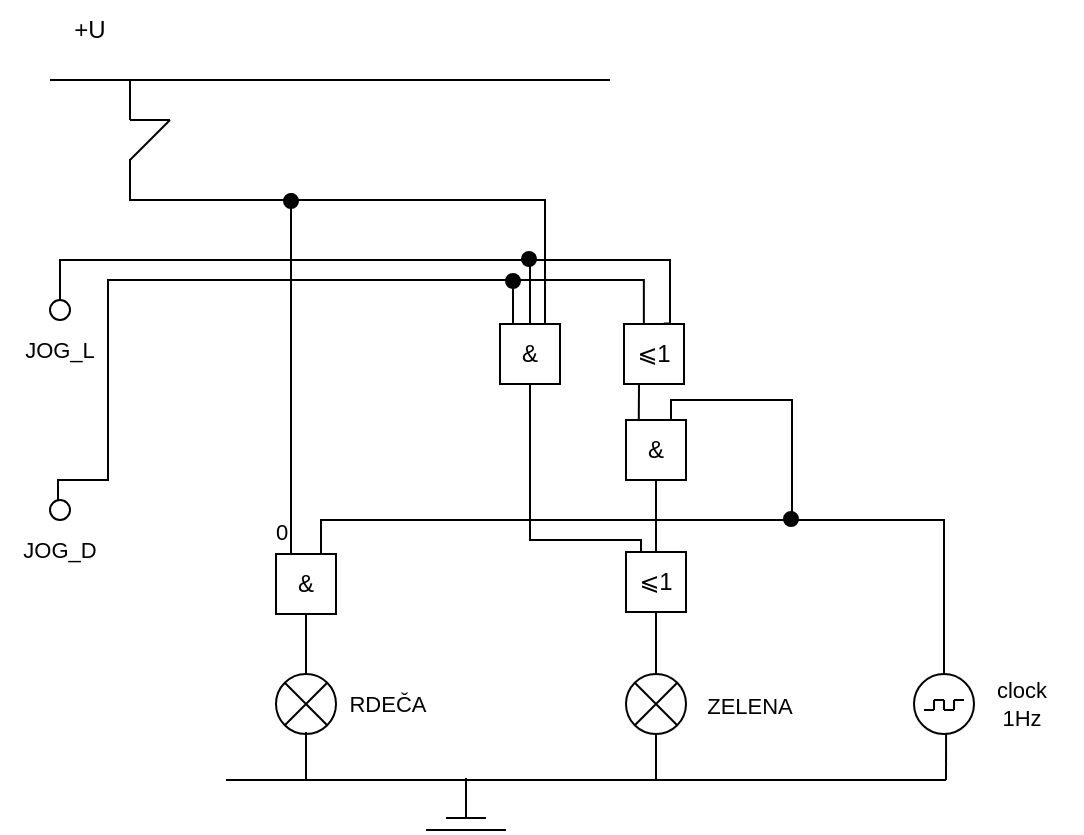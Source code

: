 <mxfile version="24.9.0" pages="3">
  <diagram id="AM9lH2a5jzfDnKfI3pg5" name="Page-3">
    <mxGraphModel dx="528" dy="294" grid="1" gridSize="10" guides="1" tooltips="1" connect="1" arrows="1" fold="1" page="1" pageScale="1" pageWidth="827" pageHeight="1169" math="0" shadow="0">
      <root>
        <mxCell id="0" />
        <mxCell id="1" parent="0" />
        <mxCell id="fuDZo03GKlNmwaECediN-8" value="" style="endArrow=none;html=1;rounded=0;" parent="1" edge="1">
          <mxGeometry width="50" height="50" relative="1" as="geometry">
            <mxPoint x="40" y="200" as="sourcePoint" />
            <mxPoint x="320" y="200" as="targetPoint" />
          </mxGeometry>
        </mxCell>
        <mxCell id="fuDZo03GKlNmwaECediN-68" value="" style="group" parent="1" vertex="1" connectable="0">
          <mxGeometry x="80" y="240" width="20" height="60" as="geometry" />
        </mxCell>
        <mxCell id="fuDZo03GKlNmwaECediN-69" value="" style="endArrow=none;html=1;rounded=0;" parent="fuDZo03GKlNmwaECediN-68" edge="1">
          <mxGeometry width="50" height="50" relative="1" as="geometry">
            <mxPoint y="-20" as="sourcePoint" />
            <mxPoint y="-40" as="targetPoint" />
          </mxGeometry>
        </mxCell>
        <mxCell id="fuDZo03GKlNmwaECediN-70" value="" style="endArrow=none;html=1;rounded=0;" parent="fuDZo03GKlNmwaECediN-68" edge="1">
          <mxGeometry width="50" height="50" relative="1" as="geometry">
            <mxPoint as="sourcePoint" />
            <mxPoint x="20" y="-20" as="targetPoint" />
          </mxGeometry>
        </mxCell>
        <mxCell id="fuDZo03GKlNmwaECediN-71" value="" style="endArrow=none;html=1;rounded=0;" parent="fuDZo03GKlNmwaECediN-68" edge="1">
          <mxGeometry width="50" height="50" relative="1" as="geometry">
            <mxPoint y="-20" as="sourcePoint" />
            <mxPoint x="20" y="-20" as="targetPoint" />
          </mxGeometry>
        </mxCell>
        <mxCell id="fuDZo03GKlNmwaECediN-189" value="" style="endArrow=none;html=1;rounded=0;" parent="1" edge="1">
          <mxGeometry width="50" height="50" relative="1" as="geometry">
            <mxPoint x="238" y="569" as="sourcePoint" />
            <mxPoint x="258" y="569" as="targetPoint" />
          </mxGeometry>
        </mxCell>
        <mxCell id="fuDZo03GKlNmwaECediN-190" value="" style="endArrow=none;html=1;rounded=0;" parent="1" edge="1">
          <mxGeometry width="50" height="50" relative="1" as="geometry">
            <mxPoint x="228" y="575" as="sourcePoint" />
            <mxPoint x="268" y="575" as="targetPoint" />
          </mxGeometry>
        </mxCell>
        <mxCell id="fuDZo03GKlNmwaECediN-191" value="+U" style="text;strokeColor=none;align=center;fillColor=none;html=1;verticalAlign=middle;whiteSpace=wrap;rounded=0;" parent="1" vertex="1">
          <mxGeometry x="30" y="160" width="60" height="30" as="geometry" />
        </mxCell>
        <mxCell id="Z6KQpDyjI9Lm1c1H0GWA-6" value="" style="endArrow=none;html=1;rounded=0;" parent="1" edge="1">
          <mxGeometry width="50" height="50" relative="1" as="geometry">
            <mxPoint x="248" y="569" as="sourcePoint" />
            <mxPoint x="248" y="549" as="targetPoint" />
          </mxGeometry>
        </mxCell>
        <mxCell id="Z6KQpDyjI9Lm1c1H0GWA-7" value="" style="endArrow=none;html=1;rounded=0;" parent="1" edge="1">
          <mxGeometry width="50" height="50" relative="1" as="geometry">
            <mxPoint x="128" y="550" as="sourcePoint" />
            <mxPoint x="488" y="550" as="targetPoint" />
          </mxGeometry>
        </mxCell>
        <mxCell id="AhznkiFDTrJ4Sz60Ohel-5" value="" style="group" vertex="1" connectable="0" parent="1">
          <mxGeometry x="153" y="497" width="30" height="30" as="geometry" />
        </mxCell>
        <mxCell id="AhznkiFDTrJ4Sz60Ohel-2" value="" style="ellipse;whiteSpace=wrap;html=1;aspect=fixed;" vertex="1" parent="AhznkiFDTrJ4Sz60Ohel-5">
          <mxGeometry width="30" height="30" as="geometry" />
        </mxCell>
        <mxCell id="AhznkiFDTrJ4Sz60Ohel-3" value="" style="endArrow=none;html=1;rounded=0;exitX=0;exitY=1;exitDx=0;exitDy=0;entryX=1;entryY=0;entryDx=0;entryDy=0;" edge="1" parent="AhznkiFDTrJ4Sz60Ohel-5" source="AhznkiFDTrJ4Sz60Ohel-2" target="AhznkiFDTrJ4Sz60Ohel-2">
          <mxGeometry width="50" height="50" relative="1" as="geometry">
            <mxPoint x="-10" y="40" as="sourcePoint" />
            <mxPoint x="40" y="-10" as="targetPoint" />
          </mxGeometry>
        </mxCell>
        <mxCell id="AhznkiFDTrJ4Sz60Ohel-4" value="" style="endArrow=none;html=1;rounded=0;exitX=1;exitY=1;exitDx=0;exitDy=0;entryX=0;entryY=0;entryDx=0;entryDy=0;" edge="1" parent="AhznkiFDTrJ4Sz60Ohel-5" source="AhznkiFDTrJ4Sz60Ohel-2" target="AhznkiFDTrJ4Sz60Ohel-2">
          <mxGeometry width="50" height="50" relative="1" as="geometry">
            <mxPoint x="14" y="36" as="sourcePoint" />
            <mxPoint x="36" y="14" as="targetPoint" />
          </mxGeometry>
        </mxCell>
        <mxCell id="AhznkiFDTrJ4Sz60Ohel-6" value="" style="group" vertex="1" connectable="0" parent="1">
          <mxGeometry x="328" y="497" width="30" height="30" as="geometry" />
        </mxCell>
        <mxCell id="AhznkiFDTrJ4Sz60Ohel-89" style="edgeStyle=none;shape=connector;rounded=0;orthogonalLoop=1;jettySize=auto;html=1;exitX=0.5;exitY=1;exitDx=0;exitDy=0;strokeColor=default;align=center;verticalAlign=middle;fontFamily=Helvetica;fontSize=11;fontColor=default;labelBackgroundColor=default;endArrow=none;flowAnimation=0;" edge="1" parent="AhznkiFDTrJ4Sz60Ohel-6" source="AhznkiFDTrJ4Sz60Ohel-7">
          <mxGeometry relative="1" as="geometry">
            <mxPoint x="15" y="53" as="targetPoint" />
          </mxGeometry>
        </mxCell>
        <mxCell id="AhznkiFDTrJ4Sz60Ohel-7" value="" style="ellipse;whiteSpace=wrap;html=1;aspect=fixed;" vertex="1" parent="AhznkiFDTrJ4Sz60Ohel-6">
          <mxGeometry width="30" height="30" as="geometry" />
        </mxCell>
        <mxCell id="AhznkiFDTrJ4Sz60Ohel-8" value="" style="endArrow=none;html=1;rounded=0;exitX=0;exitY=1;exitDx=0;exitDy=0;entryX=1;entryY=0;entryDx=0;entryDy=0;" edge="1" parent="AhznkiFDTrJ4Sz60Ohel-6" source="AhznkiFDTrJ4Sz60Ohel-7" target="AhznkiFDTrJ4Sz60Ohel-7">
          <mxGeometry width="50" height="50" relative="1" as="geometry">
            <mxPoint x="-10" y="40" as="sourcePoint" />
            <mxPoint x="40" y="-10" as="targetPoint" />
          </mxGeometry>
        </mxCell>
        <mxCell id="AhznkiFDTrJ4Sz60Ohel-9" value="" style="endArrow=none;html=1;rounded=0;exitX=1;exitY=1;exitDx=0;exitDy=0;entryX=0;entryY=0;entryDx=0;entryDy=0;" edge="1" parent="AhznkiFDTrJ4Sz60Ohel-6" source="AhznkiFDTrJ4Sz60Ohel-7" target="AhznkiFDTrJ4Sz60Ohel-7">
          <mxGeometry width="50" height="50" relative="1" as="geometry">
            <mxPoint x="14" y="36" as="sourcePoint" />
            <mxPoint x="36" y="14" as="targetPoint" />
          </mxGeometry>
        </mxCell>
        <mxCell id="AhznkiFDTrJ4Sz60Ohel-11" value="" style="ellipse;whiteSpace=wrap;html=1;aspect=fixed;" vertex="1" parent="1">
          <mxGeometry x="472" y="497" width="30" height="30" as="geometry" />
        </mxCell>
        <mxCell id="AhznkiFDTrJ4Sz60Ohel-23" value="" style="group" vertex="1" connectable="0" parent="1">
          <mxGeometry x="477" y="510" width="20" height="5" as="geometry" />
        </mxCell>
        <mxCell id="AhznkiFDTrJ4Sz60Ohel-15" value="" style="endArrow=none;html=1;rounded=0;" edge="1" parent="AhznkiFDTrJ4Sz60Ohel-23">
          <mxGeometry width="50" height="50" relative="1" as="geometry">
            <mxPoint y="5" as="sourcePoint" />
            <mxPoint x="5" y="5" as="targetPoint" />
          </mxGeometry>
        </mxCell>
        <mxCell id="AhznkiFDTrJ4Sz60Ohel-17" value="" style="endArrow=none;html=1;rounded=0;" edge="1" parent="AhznkiFDTrJ4Sz60Ohel-23">
          <mxGeometry width="50" height="50" relative="1" as="geometry">
            <mxPoint x="5" y="5" as="sourcePoint" />
            <mxPoint x="5" as="targetPoint" />
          </mxGeometry>
        </mxCell>
        <mxCell id="AhznkiFDTrJ4Sz60Ohel-18" value="" style="endArrow=none;html=1;rounded=0;" edge="1" parent="AhznkiFDTrJ4Sz60Ohel-23">
          <mxGeometry width="50" height="50" relative="1" as="geometry">
            <mxPoint x="5" as="sourcePoint" />
            <mxPoint x="10" as="targetPoint" />
          </mxGeometry>
        </mxCell>
        <mxCell id="AhznkiFDTrJ4Sz60Ohel-19" value="" style="endArrow=none;html=1;rounded=0;" edge="1" parent="AhznkiFDTrJ4Sz60Ohel-23">
          <mxGeometry width="50" height="50" relative="1" as="geometry">
            <mxPoint x="10" as="sourcePoint" />
            <mxPoint x="10" y="5" as="targetPoint" />
          </mxGeometry>
        </mxCell>
        <mxCell id="AhznkiFDTrJ4Sz60Ohel-20" value="" style="endArrow=none;html=1;rounded=0;" edge="1" parent="AhznkiFDTrJ4Sz60Ohel-23">
          <mxGeometry width="50" height="50" relative="1" as="geometry">
            <mxPoint x="10" y="5" as="sourcePoint" />
            <mxPoint x="15" y="5" as="targetPoint" />
          </mxGeometry>
        </mxCell>
        <mxCell id="AhznkiFDTrJ4Sz60Ohel-21" value="" style="endArrow=none;html=1;rounded=0;" edge="1" parent="AhznkiFDTrJ4Sz60Ohel-23">
          <mxGeometry width="50" height="50" relative="1" as="geometry">
            <mxPoint x="15" y="5" as="sourcePoint" />
            <mxPoint x="15" as="targetPoint" />
          </mxGeometry>
        </mxCell>
        <mxCell id="AhznkiFDTrJ4Sz60Ohel-22" value="" style="endArrow=none;html=1;rounded=0;" edge="1" parent="AhznkiFDTrJ4Sz60Ohel-23">
          <mxGeometry width="50" height="50" relative="1" as="geometry">
            <mxPoint x="15" as="sourcePoint" />
            <mxPoint x="20" as="targetPoint" />
          </mxGeometry>
        </mxCell>
        <mxCell id="AhznkiFDTrJ4Sz60Ohel-26" value="" style="endArrow=none;html=1;rounded=0;entryX=0.535;entryY=1.001;entryDx=0;entryDy=0;entryPerimeter=0;" edge="1" parent="1" target="AhznkiFDTrJ4Sz60Ohel-11">
          <mxGeometry width="50" height="50" relative="1" as="geometry">
            <mxPoint x="488" y="550" as="sourcePoint" />
            <mxPoint x="488" y="537" as="targetPoint" />
          </mxGeometry>
        </mxCell>
        <mxCell id="AhznkiFDTrJ4Sz60Ohel-41" style="edgeStyle=orthogonalEdgeStyle;shape=connector;curved=0;rounded=0;orthogonalLoop=1;jettySize=auto;html=1;exitX=0.75;exitY=0;exitDx=0;exitDy=0;entryX=0.5;entryY=0;entryDx=0;entryDy=0;strokeColor=default;align=center;verticalAlign=middle;fontFamily=Helvetica;fontSize=11;fontColor=default;labelBackgroundColor=default;startArrow=none;startFill=0;endArrow=none;endFill=0;flowAnimation=0;" edge="1" parent="1" source="AhznkiFDTrJ4Sz60Ohel-68" target="AhznkiFDTrJ4Sz60Ohel-11">
          <mxGeometry relative="1" as="geometry">
            <Array as="points">
              <mxPoint x="487" y="420" />
            </Array>
          </mxGeometry>
        </mxCell>
        <mxCell id="AhznkiFDTrJ4Sz60Ohel-27" value="&amp;amp;" style="whiteSpace=wrap;html=1;aspect=fixed;" vertex="1" parent="1">
          <mxGeometry x="153" y="437" width="30" height="30" as="geometry" />
        </mxCell>
        <mxCell id="AhznkiFDTrJ4Sz60Ohel-67" style="edgeStyle=orthogonalEdgeStyle;shape=connector;curved=0;rounded=0;orthogonalLoop=1;jettySize=auto;html=1;exitX=0.75;exitY=0;exitDx=0;exitDy=0;strokeColor=default;align=center;verticalAlign=middle;fontFamily=Helvetica;fontSize=11;fontColor=default;labelBackgroundColor=default;startArrow=none;startFill=0;endArrow=none;endFill=0;flowAnimation=0;" edge="1" parent="1" source="AhznkiFDTrJ4Sz60Ohel-28">
          <mxGeometry relative="1" as="geometry">
            <mxPoint x="410" y="420" as="targetPoint" />
            <Array as="points">
              <mxPoint x="351" y="360" />
              <mxPoint x="411" y="360" />
              <mxPoint x="411" y="420" />
            </Array>
          </mxGeometry>
        </mxCell>
        <mxCell id="AhznkiFDTrJ4Sz60Ohel-28" value="&amp;amp;" style="whiteSpace=wrap;html=1;aspect=fixed;" vertex="1" parent="1">
          <mxGeometry x="328" y="370" width="30" height="30" as="geometry" />
        </mxCell>
        <mxCell id="AhznkiFDTrJ4Sz60Ohel-57" style="edgeStyle=orthogonalEdgeStyle;shape=connector;curved=0;rounded=0;orthogonalLoop=1;jettySize=auto;html=1;exitX=0.75;exitY=0;exitDx=0;exitDy=0;strokeColor=default;align=center;verticalAlign=middle;fontFamily=Helvetica;fontSize=11;fontColor=default;labelBackgroundColor=default;startArrow=none;startFill=0;endArrow=none;endFill=0;flowAnimation=0;" edge="1" parent="1" source="AhznkiFDTrJ4Sz60Ohel-61">
          <mxGeometry relative="1" as="geometry">
            <mxPoint x="160" y="260" as="targetPoint" />
            <Array as="points" />
          </mxGeometry>
        </mxCell>
        <mxCell id="AhznkiFDTrJ4Sz60Ohel-59" style="edgeStyle=orthogonalEdgeStyle;shape=connector;curved=0;rounded=0;orthogonalLoop=1;jettySize=auto;html=1;exitX=0.25;exitY=0;exitDx=0;exitDy=0;strokeColor=default;align=center;verticalAlign=middle;fontFamily=Helvetica;fontSize=11;fontColor=default;labelBackgroundColor=default;startArrow=none;startFill=0;endArrow=none;endFill=0;flowAnimation=0;" edge="1" parent="1">
          <mxGeometry relative="1" as="geometry">
            <mxPoint x="271.5" y="322" as="sourcePoint" />
            <mxPoint x="44" y="410.0" as="targetPoint" />
            <Array as="points">
              <mxPoint x="272" y="300" />
              <mxPoint x="69" y="300" />
              <mxPoint x="69" y="400" />
              <mxPoint x="44" y="400" />
            </Array>
          </mxGeometry>
        </mxCell>
        <mxCell id="AhznkiFDTrJ4Sz60Ohel-60" style="edgeStyle=orthogonalEdgeStyle;shape=connector;curved=0;rounded=0;orthogonalLoop=1;jettySize=auto;html=1;exitX=0.5;exitY=0;exitDx=0;exitDy=0;entryX=0.5;entryY=0;entryDx=0;entryDy=0;strokeColor=default;align=center;verticalAlign=middle;fontFamily=Helvetica;fontSize=11;fontColor=default;labelBackgroundColor=default;startArrow=none;startFill=0;endArrow=none;endFill=0;flowAnimation=0;" edge="1" parent="1" source="AhznkiFDTrJ4Sz60Ohel-30" target="AhznkiFDTrJ4Sz60Ohel-48">
          <mxGeometry relative="1" as="geometry" />
        </mxCell>
        <mxCell id="AhznkiFDTrJ4Sz60Ohel-30" value="&amp;amp;" style="whiteSpace=wrap;html=1;aspect=fixed;" vertex="1" parent="1">
          <mxGeometry x="265" y="322" width="30" height="30" as="geometry" />
        </mxCell>
        <mxCell id="AhznkiFDTrJ4Sz60Ohel-64" style="edgeStyle=orthogonalEdgeStyle;shape=connector;curved=0;rounded=0;orthogonalLoop=1;jettySize=auto;html=1;exitX=0.5;exitY=0;exitDx=0;exitDy=0;entryX=0.5;entryY=1;entryDx=0;entryDy=0;strokeColor=default;align=center;verticalAlign=middle;fontFamily=Helvetica;fontSize=11;fontColor=default;labelBackgroundColor=default;startArrow=none;startFill=0;endArrow=none;endFill=0;flowAnimation=0;" edge="1" parent="1" source="AhznkiFDTrJ4Sz60Ohel-31" target="AhznkiFDTrJ4Sz60Ohel-28">
          <mxGeometry relative="1" as="geometry" />
        </mxCell>
        <mxCell id="AhznkiFDTrJ4Sz60Ohel-31" value="⩽1" style="whiteSpace=wrap;html=1;aspect=fixed;" vertex="1" parent="1">
          <mxGeometry x="328" y="436" width="30" height="30" as="geometry" />
        </mxCell>
        <mxCell id="AhznkiFDTrJ4Sz60Ohel-35" value="⩽1" style="whiteSpace=wrap;html=1;aspect=fixed;" vertex="1" parent="1">
          <mxGeometry x="327" y="322" width="30" height="30" as="geometry" />
        </mxCell>
        <mxCell id="AhznkiFDTrJ4Sz60Ohel-36" style="rounded=0;orthogonalLoop=1;jettySize=auto;html=1;entryX=0.5;entryY=1;entryDx=0;entryDy=0;strokeColor=default;startArrow=none;startFill=0;edgeStyle=orthogonalEdgeStyle;flowAnimation=0;curved=1;endArrow=none;endFill=0;" edge="1" parent="1" source="AhznkiFDTrJ4Sz60Ohel-7" target="AhznkiFDTrJ4Sz60Ohel-31">
          <mxGeometry relative="1" as="geometry">
            <Array as="points">
              <mxPoint x="343" y="477" />
              <mxPoint x="343" y="477" />
            </Array>
          </mxGeometry>
        </mxCell>
        <mxCell id="AhznkiFDTrJ4Sz60Ohel-38" style="edgeStyle=orthogonalEdgeStyle;shape=connector;curved=1;rounded=0;orthogonalLoop=1;jettySize=auto;html=1;entryX=0.5;entryY=1;entryDx=0;entryDy=0;strokeColor=default;align=center;verticalAlign=middle;fontFamily=Helvetica;fontSize=11;fontColor=default;labelBackgroundColor=default;startArrow=none;startFill=0;endArrow=none;endFill=0;flowAnimation=0;" edge="1" parent="1" source="AhznkiFDTrJ4Sz60Ohel-2" target="AhznkiFDTrJ4Sz60Ohel-27">
          <mxGeometry relative="1" as="geometry" />
        </mxCell>
        <mxCell id="AhznkiFDTrJ4Sz60Ohel-48" value="" style="ellipse;whiteSpace=wrap;html=1;fontFamily=Helvetica;fontSize=11;fontColor=default;labelBackgroundColor=default;" vertex="1" parent="1">
          <mxGeometry x="40" y="310" width="10" height="10" as="geometry" />
        </mxCell>
        <mxCell id="AhznkiFDTrJ4Sz60Ohel-49" value="JOG_L" style="text;strokeColor=none;align=center;fillColor=none;html=1;verticalAlign=middle;whiteSpace=wrap;rounded=0;fontFamily=Helvetica;fontSize=11;fontColor=default;labelBackgroundColor=default;" vertex="1" parent="1">
          <mxGeometry x="15" y="320" width="60" height="30" as="geometry" />
        </mxCell>
        <mxCell id="AhznkiFDTrJ4Sz60Ohel-50" value="" style="ellipse;whiteSpace=wrap;html=1;fontFamily=Helvetica;fontSize=11;fontColor=default;labelBackgroundColor=default;" vertex="1" parent="1">
          <mxGeometry x="40" y="410" width="10" height="10" as="geometry" />
        </mxCell>
        <mxCell id="AhznkiFDTrJ4Sz60Ohel-51" value="JOG_D" style="text;strokeColor=none;align=center;fillColor=none;html=1;verticalAlign=middle;whiteSpace=wrap;rounded=0;fontFamily=Helvetica;fontSize=11;fontColor=default;labelBackgroundColor=default;" vertex="1" parent="1">
          <mxGeometry x="15" y="420" width="60" height="30" as="geometry" />
        </mxCell>
        <mxCell id="AhznkiFDTrJ4Sz60Ohel-53" value="" style="endArrow=none;html=1;rounded=0;strokeColor=default;align=center;verticalAlign=middle;fontFamily=Helvetica;fontSize=11;fontColor=default;labelBackgroundColor=default;edgeStyle=orthogonalEdgeStyle;flowAnimation=0;curved=0;exitX=0.25;exitY=0;exitDx=0;exitDy=0;" edge="1" parent="1" source="AhznkiFDTrJ4Sz60Ohel-27">
          <mxGeometry width="50" height="50" relative="1" as="geometry">
            <mxPoint x="30" y="289.5" as="sourcePoint" />
            <mxPoint x="80" y="239.5" as="targetPoint" />
            <Array as="points">
              <mxPoint x="163" y="260" />
              <mxPoint x="81" y="260" />
            </Array>
          </mxGeometry>
        </mxCell>
        <mxCell id="AhznkiFDTrJ4Sz60Ohel-56" value="0" style="text;strokeColor=none;align=center;fillColor=none;html=1;verticalAlign=middle;whiteSpace=wrap;rounded=0;fontFamily=Helvetica;fontSize=11;fontColor=default;labelBackgroundColor=default;" vertex="1" parent="1">
          <mxGeometry x="126" y="411" width="60" height="30" as="geometry" />
        </mxCell>
        <mxCell id="AhznkiFDTrJ4Sz60Ohel-62" value="" style="edgeStyle=orthogonalEdgeStyle;shape=connector;curved=0;rounded=0;orthogonalLoop=1;jettySize=auto;html=1;exitX=0.75;exitY=0;exitDx=0;exitDy=0;strokeColor=default;align=center;verticalAlign=middle;fontFamily=Helvetica;fontSize=11;fontColor=default;labelBackgroundColor=default;startArrow=none;startFill=0;endArrow=none;endFill=0;flowAnimation=0;" edge="1" parent="1" source="AhznkiFDTrJ4Sz60Ohel-30" target="AhznkiFDTrJ4Sz60Ohel-61">
          <mxGeometry relative="1" as="geometry">
            <mxPoint x="160" y="260" as="targetPoint" />
            <mxPoint x="288" y="322" as="sourcePoint" />
            <Array as="points">
              <mxPoint x="288" y="260" />
            </Array>
          </mxGeometry>
        </mxCell>
        <mxCell id="AhznkiFDTrJ4Sz60Ohel-61" value="" style="ellipse;whiteSpace=wrap;html=1;aspect=fixed;fontFamily=Helvetica;fontSize=11;fontColor=default;labelBackgroundColor=default;fillColor=#050505;" vertex="1" parent="1">
          <mxGeometry x="157" y="257" width="7" height="7" as="geometry" />
        </mxCell>
        <mxCell id="AhznkiFDTrJ4Sz60Ohel-63" style="edgeStyle=orthogonalEdgeStyle;shape=connector;curved=0;rounded=0;orthogonalLoop=1;jettySize=auto;html=1;exitX=0.25;exitY=1;exitDx=0;exitDy=0;strokeColor=default;align=center;verticalAlign=middle;fontFamily=Helvetica;fontSize=11;fontColor=default;labelBackgroundColor=default;startArrow=none;startFill=0;endArrow=none;endFill=0;flowAnimation=0;entryX=0.25;entryY=0;entryDx=0;entryDy=0;" edge="1" parent="1" source="AhznkiFDTrJ4Sz60Ohel-30" target="AhznkiFDTrJ4Sz60Ohel-31">
          <mxGeometry relative="1" as="geometry">
            <mxPoint x="336" y="406" as="targetPoint" />
            <Array as="points">
              <mxPoint x="280" y="352" />
              <mxPoint x="280" y="430" />
              <mxPoint x="336" y="430" />
            </Array>
          </mxGeometry>
        </mxCell>
        <mxCell id="AhznkiFDTrJ4Sz60Ohel-69" value="" style="edgeStyle=orthogonalEdgeStyle;shape=connector;curved=0;rounded=0;orthogonalLoop=1;jettySize=auto;html=1;exitX=0.75;exitY=0;exitDx=0;exitDy=0;entryX=0.5;entryY=0;entryDx=0;entryDy=0;strokeColor=default;align=center;verticalAlign=middle;fontFamily=Helvetica;fontSize=11;fontColor=default;labelBackgroundColor=default;startArrow=none;startFill=0;endArrow=none;endFill=0;flowAnimation=0;" edge="1" parent="1" source="AhznkiFDTrJ4Sz60Ohel-27" target="AhznkiFDTrJ4Sz60Ohel-68">
          <mxGeometry relative="1" as="geometry">
            <mxPoint x="176" y="437" as="sourcePoint" />
            <mxPoint x="487" y="497" as="targetPoint" />
            <Array as="points">
              <mxPoint x="176" y="420" />
            </Array>
          </mxGeometry>
        </mxCell>
        <mxCell id="AhznkiFDTrJ4Sz60Ohel-68" value="" style="ellipse;whiteSpace=wrap;html=1;aspect=fixed;fontFamily=Helvetica;fontSize=11;fontColor=default;labelBackgroundColor=default;fillColor=#050505;" vertex="1" parent="1">
          <mxGeometry x="407" y="416" width="7" height="7" as="geometry" />
        </mxCell>
        <mxCell id="AhznkiFDTrJ4Sz60Ohel-71" value="RDEČA" style="text;strokeColor=none;align=center;fillColor=none;html=1;verticalAlign=middle;whiteSpace=wrap;rounded=0;fontFamily=Helvetica;fontSize=11;fontColor=default;labelBackgroundColor=default;" vertex="1" parent="1">
          <mxGeometry x="179" y="497" width="60" height="30" as="geometry" />
        </mxCell>
        <mxCell id="AhznkiFDTrJ4Sz60Ohel-72" value="ZELENA" style="text;strokeColor=none;align=center;fillColor=none;html=1;verticalAlign=middle;whiteSpace=wrap;rounded=0;fontFamily=Helvetica;fontSize=11;fontColor=default;labelBackgroundColor=default;" vertex="1" parent="1">
          <mxGeometry x="360" y="497.5" width="60" height="30" as="geometry" />
        </mxCell>
        <mxCell id="AhznkiFDTrJ4Sz60Ohel-73" value="&lt;div&gt;clock&lt;/div&gt;&lt;div&gt;1Hz&lt;br&gt;&lt;/div&gt;" style="text;strokeColor=none;align=center;fillColor=none;html=1;verticalAlign=middle;whiteSpace=wrap;rounded=0;fontFamily=Helvetica;fontSize=11;fontColor=default;labelBackgroundColor=default;" vertex="1" parent="1">
          <mxGeometry x="496" y="497" width="60" height="30" as="geometry" />
        </mxCell>
        <mxCell id="AhznkiFDTrJ4Sz60Ohel-80" value="" style="endArrow=none;html=1;rounded=0;strokeColor=default;align=center;verticalAlign=middle;fontFamily=Helvetica;fontSize=11;fontColor=default;labelBackgroundColor=default;flowAnimation=0;edgeStyle=elbowEdgeStyle;elbow=vertical;exitX=0.331;exitY=-0.009;exitDx=0;exitDy=0;exitPerimeter=0;" edge="1" parent="1" source="AhznkiFDTrJ4Sz60Ohel-82">
          <mxGeometry width="50" height="50" relative="1" as="geometry">
            <mxPoint x="340" y="320" as="sourcePoint" />
            <mxPoint x="270" y="300" as="targetPoint" />
            <Array as="points" />
          </mxGeometry>
        </mxCell>
        <mxCell id="AhznkiFDTrJ4Sz60Ohel-81" value="" style="endArrow=none;html=1;rounded=0;strokeColor=default;align=center;verticalAlign=middle;fontFamily=Helvetica;fontSize=11;fontColor=default;labelBackgroundColor=default;flowAnimation=0;edgeStyle=elbowEdgeStyle;exitX=0.664;exitY=-0.009;exitDx=0;exitDy=0;exitPerimeter=0;" edge="1" parent="1" source="AhznkiFDTrJ4Sz60Ohel-35">
          <mxGeometry width="50" height="50" relative="1" as="geometry">
            <mxPoint x="350" y="320" as="sourcePoint" />
            <mxPoint x="280" y="290" as="targetPoint" />
            <Array as="points">
              <mxPoint x="350" y="310" />
            </Array>
          </mxGeometry>
        </mxCell>
        <mxCell id="AhznkiFDTrJ4Sz60Ohel-83" value="" style="endArrow=none;html=1;rounded=0;strokeColor=default;align=center;verticalAlign=middle;fontFamily=Helvetica;fontSize=11;fontColor=default;labelBackgroundColor=default;flowAnimation=0;edgeStyle=elbowEdgeStyle;elbow=vertical;exitX=0.331;exitY=-0.009;exitDx=0;exitDy=0;exitPerimeter=0;" edge="1" parent="1" source="AhznkiFDTrJ4Sz60Ohel-35" target="AhznkiFDTrJ4Sz60Ohel-82">
          <mxGeometry width="50" height="50" relative="1" as="geometry">
            <mxPoint x="340" y="322" as="sourcePoint" />
            <mxPoint x="270" y="300" as="targetPoint" />
            <Array as="points">
              <mxPoint x="310" y="300" />
            </Array>
          </mxGeometry>
        </mxCell>
        <mxCell id="AhznkiFDTrJ4Sz60Ohel-82" value="" style="ellipse;whiteSpace=wrap;html=1;aspect=fixed;fontFamily=Helvetica;fontSize=11;fontColor=default;labelBackgroundColor=default;fillColor=#050505;" vertex="1" parent="1">
          <mxGeometry x="268" y="297" width="7" height="7" as="geometry" />
        </mxCell>
        <mxCell id="AhznkiFDTrJ4Sz60Ohel-84" value="" style="ellipse;whiteSpace=wrap;html=1;aspect=fixed;fontFamily=Helvetica;fontSize=11;fontColor=default;labelBackgroundColor=default;fillColor=#050505;" vertex="1" parent="1">
          <mxGeometry x="276" y="286" width="7" height="7" as="geometry" />
        </mxCell>
        <mxCell id="AhznkiFDTrJ4Sz60Ohel-87" style="edgeStyle=none;shape=connector;rounded=0;orthogonalLoop=1;jettySize=auto;html=1;exitX=0.25;exitY=1;exitDx=0;exitDy=0;entryX=0.213;entryY=0.013;entryDx=0;entryDy=0;entryPerimeter=0;strokeColor=default;align=center;verticalAlign=middle;fontFamily=Helvetica;fontSize=11;fontColor=default;labelBackgroundColor=default;endArrow=none;flowAnimation=0;" edge="1" parent="1" source="AhznkiFDTrJ4Sz60Ohel-35" target="AhznkiFDTrJ4Sz60Ohel-28">
          <mxGeometry relative="1" as="geometry" />
        </mxCell>
        <mxCell id="AhznkiFDTrJ4Sz60Ohel-92" value="" style="endArrow=none;html=1;rounded=0;strokeColor=default;align=center;verticalAlign=middle;fontFamily=Helvetica;fontSize=11;fontColor=default;labelBackgroundColor=default;flowAnimation=0;entryX=0.5;entryY=1;entryDx=0;entryDy=0;" edge="1" parent="1">
          <mxGeometry width="50" height="50" relative="1" as="geometry">
            <mxPoint x="168" y="550" as="sourcePoint" />
            <mxPoint x="168" y="526" as="targetPoint" />
          </mxGeometry>
        </mxCell>
      </root>
    </mxGraphModel>
  </diagram>
  <diagram name="PAGE2" id="m17QSuZfNovxnsSF852u">
    <mxGraphModel dx="1434" dy="764" grid="1" gridSize="10" guides="1" tooltips="1" connect="1" arrows="1" fold="1" page="1" pageScale="1" pageWidth="827" pageHeight="1169" math="0" shadow="0">
      <root>
        <mxCell id="zQdL1Z4vZY81CpmGs_AE-0" />
        <mxCell id="zQdL1Z4vZY81CpmGs_AE-1" parent="zQdL1Z4vZY81CpmGs_AE-0" />
        <mxCell id="zQdL1Z4vZY81CpmGs_AE-19" value="" style="verticalLabelPosition=bottom;verticalAlign=top;html=1;shape=mxgraph.basic.rect;fillColor2=none;strokeWidth=1;size=20;indent=5;fillColor=none;" vertex="1" parent="zQdL1Z4vZY81CpmGs_AE-1">
          <mxGeometry x="20" y="140" width="460" height="320" as="geometry" />
        </mxCell>
        <mxCell id="zQdL1Z4vZY81CpmGs_AE-2" value="" style="shape=table;startSize=0;container=1;collapsible=0;childLayout=tableLayout;fontSize=16;" vertex="1" parent="zQdL1Z4vZY81CpmGs_AE-1">
          <mxGeometry x="120" y="240" width="320" height="160" as="geometry" />
        </mxCell>
        <mxCell id="zQdL1Z4vZY81CpmGs_AE-3" value="" style="shape=tableRow;horizontal=0;startSize=0;swimlaneHead=0;swimlaneBody=0;strokeColor=inherit;top=0;left=0;bottom=0;right=0;collapsible=0;dropTarget=0;fillColor=none;points=[[0,0.5],[1,0.5]];portConstraint=eastwest;fontSize=16;" vertex="1" parent="zQdL1Z4vZY81CpmGs_AE-2">
          <mxGeometry width="320" height="80" as="geometry" />
        </mxCell>
        <mxCell id="zQdL1Z4vZY81CpmGs_AE-4" value="1" style="shape=partialRectangle;html=1;whiteSpace=wrap;connectable=0;strokeColor=inherit;overflow=hidden;fillColor=none;top=0;left=0;bottom=0;right=0;pointerEvents=1;fontSize=16;" vertex="1" parent="zQdL1Z4vZY81CpmGs_AE-3">
          <mxGeometry width="80" height="80" as="geometry">
            <mxRectangle width="80" height="80" as="alternateBounds" />
          </mxGeometry>
        </mxCell>
        <mxCell id="zQdL1Z4vZY81CpmGs_AE-5" value="1" style="shape=partialRectangle;html=1;whiteSpace=wrap;connectable=0;strokeColor=inherit;overflow=hidden;fillColor=none;top=0;left=0;bottom=0;right=0;pointerEvents=1;fontSize=16;" vertex="1" parent="zQdL1Z4vZY81CpmGs_AE-3">
          <mxGeometry x="80" width="81" height="80" as="geometry">
            <mxRectangle width="81" height="80" as="alternateBounds" />
          </mxGeometry>
        </mxCell>
        <mxCell id="zQdL1Z4vZY81CpmGs_AE-6" value="1" style="shape=partialRectangle;html=1;whiteSpace=wrap;connectable=0;strokeColor=inherit;overflow=hidden;fillColor=none;top=0;left=0;bottom=0;right=0;pointerEvents=1;fontSize=16;" vertex="1" parent="zQdL1Z4vZY81CpmGs_AE-3">
          <mxGeometry x="161" width="79" height="80" as="geometry">
            <mxRectangle width="79" height="80" as="alternateBounds" />
          </mxGeometry>
        </mxCell>
        <mxCell id="zQdL1Z4vZY81CpmGs_AE-7" value="" style="shape=partialRectangle;html=1;whiteSpace=wrap;connectable=0;strokeColor=inherit;overflow=hidden;fillColor=none;top=0;left=0;bottom=0;right=0;pointerEvents=1;fontSize=16;" vertex="1" parent="zQdL1Z4vZY81CpmGs_AE-3">
          <mxGeometry x="240" width="80" height="80" as="geometry">
            <mxRectangle width="80" height="80" as="alternateBounds" />
          </mxGeometry>
        </mxCell>
        <mxCell id="zQdL1Z4vZY81CpmGs_AE-8" value="" style="shape=tableRow;horizontal=0;startSize=0;swimlaneHead=0;swimlaneBody=0;strokeColor=inherit;top=0;left=0;bottom=0;right=0;collapsible=0;dropTarget=0;fillColor=none;points=[[0,0.5],[1,0.5]];portConstraint=eastwest;fontSize=16;" vertex="1" parent="zQdL1Z4vZY81CpmGs_AE-2">
          <mxGeometry y="80" width="320" height="80" as="geometry" />
        </mxCell>
        <mxCell id="zQdL1Z4vZY81CpmGs_AE-9" value="" style="shape=partialRectangle;html=1;whiteSpace=wrap;connectable=0;strokeColor=inherit;overflow=hidden;fillColor=none;top=0;left=0;bottom=0;right=0;pointerEvents=1;fontSize=16;" vertex="1" parent="zQdL1Z4vZY81CpmGs_AE-8">
          <mxGeometry width="80" height="80" as="geometry">
            <mxRectangle width="80" height="80" as="alternateBounds" />
          </mxGeometry>
        </mxCell>
        <mxCell id="zQdL1Z4vZY81CpmGs_AE-10" value="1" style="shape=partialRectangle;html=1;whiteSpace=wrap;connectable=0;strokeColor=inherit;overflow=hidden;fillColor=none;top=0;left=0;bottom=0;right=0;pointerEvents=1;fontSize=16;" vertex="1" parent="zQdL1Z4vZY81CpmGs_AE-8">
          <mxGeometry x="80" width="81" height="80" as="geometry">
            <mxRectangle width="81" height="80" as="alternateBounds" />
          </mxGeometry>
        </mxCell>
        <mxCell id="zQdL1Z4vZY81CpmGs_AE-11" value="" style="shape=partialRectangle;html=1;whiteSpace=wrap;connectable=0;strokeColor=inherit;overflow=hidden;fillColor=none;top=0;left=0;bottom=0;right=0;pointerEvents=1;fontSize=16;" vertex="1" parent="zQdL1Z4vZY81CpmGs_AE-8">
          <mxGeometry x="161" width="79" height="80" as="geometry">
            <mxRectangle width="79" height="80" as="alternateBounds" />
          </mxGeometry>
        </mxCell>
        <mxCell id="zQdL1Z4vZY81CpmGs_AE-12" style="shape=partialRectangle;html=1;whiteSpace=wrap;connectable=0;strokeColor=inherit;overflow=hidden;fillColor=none;top=0;left=0;bottom=0;right=0;pointerEvents=1;fontSize=16;" vertex="1" parent="zQdL1Z4vZY81CpmGs_AE-8">
          <mxGeometry x="240" width="80" height="80" as="geometry">
            <mxRectangle width="80" height="80" as="alternateBounds" />
          </mxGeometry>
        </mxCell>
        <mxCell id="zQdL1Z4vZY81CpmGs_AE-13" value="" style="endArrow=none;html=1;rounded=0;" edge="1" parent="zQdL1Z4vZY81CpmGs_AE-1">
          <mxGeometry width="50" height="50" relative="1" as="geometry">
            <mxPoint x="120" y="220" as="sourcePoint" />
            <mxPoint x="280" y="220" as="targetPoint" />
          </mxGeometry>
        </mxCell>
        <mxCell id="zQdL1Z4vZY81CpmGs_AE-14" value="" style="endArrow=none;html=1;rounded=0;exitX=1;exitY=1;exitDx=0;exitDy=0;" edge="1" parent="zQdL1Z4vZY81CpmGs_AE-1" source="zQdL1Z4vZY81CpmGs_AE-17">
          <mxGeometry width="50" height="50" relative="1" as="geometry">
            <mxPoint x="100" y="280" as="sourcePoint" />
            <mxPoint x="100" y="240" as="targetPoint" />
          </mxGeometry>
        </mxCell>
        <mxCell id="zQdL1Z4vZY81CpmGs_AE-15" value="" style="endArrow=none;html=1;rounded=0;" edge="1" parent="zQdL1Z4vZY81CpmGs_AE-1">
          <mxGeometry width="50" height="50" relative="1" as="geometry">
            <mxPoint x="200" y="420" as="sourcePoint" />
            <mxPoint x="360" y="420" as="targetPoint" />
          </mxGeometry>
        </mxCell>
        <mxCell id="zQdL1Z4vZY81CpmGs_AE-16" value="S1" style="text;strokeColor=none;align=center;fillColor=none;html=1;verticalAlign=middle;whiteSpace=wrap;rounded=0;" vertex="1" parent="zQdL1Z4vZY81CpmGs_AE-1">
          <mxGeometry x="170" y="180" width="60" height="30" as="geometry" />
        </mxCell>
        <mxCell id="zQdL1Z4vZY81CpmGs_AE-17" value="S2" style="text;strokeColor=none;align=center;fillColor=none;html=1;verticalAlign=middle;whiteSpace=wrap;rounded=0;" vertex="1" parent="zQdL1Z4vZY81CpmGs_AE-1">
          <mxGeometry x="40" y="250" width="60" height="70" as="geometry" />
        </mxCell>
        <mxCell id="zQdL1Z4vZY81CpmGs_AE-18" value="S3" style="text;strokeColor=none;align=center;fillColor=none;html=1;verticalAlign=middle;whiteSpace=wrap;rounded=0;" vertex="1" parent="zQdL1Z4vZY81CpmGs_AE-1">
          <mxGeometry x="250" y="430" width="60" height="30" as="geometry" />
        </mxCell>
        <mxCell id="zQdL1Z4vZY81CpmGs_AE-20" value="V2" style="text;strokeColor=#666666;align=center;fillColor=#f5f5f5;html=1;verticalAlign=middle;whiteSpace=wrap;rounded=0;fontStyle=1;fontSize=14;fontColor=#333333;" vertex="1" parent="zQdL1Z4vZY81CpmGs_AE-1">
          <mxGeometry x="30" y="160" width="60" height="30" as="geometry" />
        </mxCell>
        <mxCell id="4Tzdne8kh45QGjyC_gmj-0" value="" style="ellipse;whiteSpace=wrap;html=1;fillColor=none;dashed=1;dashPattern=8 8;strokeWidth=1;perimeterSpacing=0;opacity=60;rotation=90;" vertex="1" parent="zQdL1Z4vZY81CpmGs_AE-1">
          <mxGeometry x="170" y="280" width="150" height="80" as="geometry" />
        </mxCell>
        <mxCell id="4Tzdne8kh45QGjyC_gmj-2" value="" style="ellipse;whiteSpace=wrap;html=1;fillColor=none;dashed=1;dashPattern=8 8;strokeWidth=1;perimeterSpacing=0;opacity=60;" vertex="1" parent="zQdL1Z4vZY81CpmGs_AE-1">
          <mxGeometry x="125" y="240" width="150" height="80" as="geometry" />
        </mxCell>
        <mxCell id="4Tzdne8kh45QGjyC_gmj-3" value="" style="ellipse;whiteSpace=wrap;html=1;fillColor=none;dashed=1;dashPattern=8 8;strokeWidth=1;perimeterSpacing=0;opacity=60;" vertex="1" parent="zQdL1Z4vZY81CpmGs_AE-1">
          <mxGeometry x="220" y="240" width="150" height="80" as="geometry" />
        </mxCell>
      </root>
    </mxGraphModel>
  </diagram>
  <diagram name="Page-1" id="1wr5s6wkPmQVYr-oqGSK">
    <mxGraphModel dx="989" dy="527" grid="1" gridSize="10" guides="1" tooltips="1" connect="1" arrows="1" fold="1" page="1" pageScale="1" pageWidth="827" pageHeight="1169" math="0" shadow="0">
      <root>
        <mxCell id="0" />
        <mxCell id="1" parent="0" />
        <mxCell id="5gJM0JyYO3eOrcSxypHC-1" value="" style="shape=table;startSize=0;container=1;collapsible=0;childLayout=tableLayout;fontSize=16;" vertex="1" parent="1">
          <mxGeometry x="120" y="240" width="320" height="160" as="geometry" />
        </mxCell>
        <mxCell id="5gJM0JyYO3eOrcSxypHC-2" value="" style="shape=tableRow;horizontal=0;startSize=0;swimlaneHead=0;swimlaneBody=0;strokeColor=inherit;top=0;left=0;bottom=0;right=0;collapsible=0;dropTarget=0;fillColor=none;points=[[0,0.5],[1,0.5]];portConstraint=eastwest;fontSize=16;" vertex="1" parent="5gJM0JyYO3eOrcSxypHC-1">
          <mxGeometry width="320" height="80" as="geometry" />
        </mxCell>
        <mxCell id="5gJM0JyYO3eOrcSxypHC-3" value="" style="shape=partialRectangle;html=1;whiteSpace=wrap;connectable=0;strokeColor=inherit;overflow=hidden;fillColor=none;top=0;left=0;bottom=0;right=0;pointerEvents=1;fontSize=16;" vertex="1" parent="5gJM0JyYO3eOrcSxypHC-2">
          <mxGeometry width="80" height="80" as="geometry">
            <mxRectangle width="80" height="80" as="alternateBounds" />
          </mxGeometry>
        </mxCell>
        <mxCell id="5gJM0JyYO3eOrcSxypHC-4" value="1" style="shape=partialRectangle;html=1;whiteSpace=wrap;connectable=0;strokeColor=inherit;overflow=hidden;fillColor=none;top=0;left=0;bottom=0;right=0;pointerEvents=1;fontSize=16;" vertex="1" parent="5gJM0JyYO3eOrcSxypHC-2">
          <mxGeometry x="80" width="81" height="80" as="geometry">
            <mxRectangle width="81" height="80" as="alternateBounds" />
          </mxGeometry>
        </mxCell>
        <mxCell id="5gJM0JyYO3eOrcSxypHC-5" value="" style="shape=partialRectangle;html=1;whiteSpace=wrap;connectable=0;strokeColor=inherit;overflow=hidden;fillColor=none;top=0;left=0;bottom=0;right=0;pointerEvents=1;fontSize=16;" vertex="1" parent="5gJM0JyYO3eOrcSxypHC-2">
          <mxGeometry x="161" width="79" height="80" as="geometry">
            <mxRectangle width="79" height="80" as="alternateBounds" />
          </mxGeometry>
        </mxCell>
        <mxCell id="5gJM0JyYO3eOrcSxypHC-76" value="1" style="shape=partialRectangle;html=1;whiteSpace=wrap;connectable=0;strokeColor=inherit;overflow=hidden;fillColor=none;top=0;left=0;bottom=0;right=0;pointerEvents=1;fontSize=16;" vertex="1" parent="5gJM0JyYO3eOrcSxypHC-2">
          <mxGeometry x="240" width="80" height="80" as="geometry">
            <mxRectangle width="80" height="80" as="alternateBounds" />
          </mxGeometry>
        </mxCell>
        <mxCell id="5gJM0JyYO3eOrcSxypHC-40" value="" style="shape=tableRow;horizontal=0;startSize=0;swimlaneHead=0;swimlaneBody=0;strokeColor=inherit;top=0;left=0;bottom=0;right=0;collapsible=0;dropTarget=0;fillColor=none;points=[[0,0.5],[1,0.5]];portConstraint=eastwest;fontSize=16;" vertex="1" parent="5gJM0JyYO3eOrcSxypHC-1">
          <mxGeometry y="80" width="320" height="80" as="geometry" />
        </mxCell>
        <mxCell id="5gJM0JyYO3eOrcSxypHC-41" value="1" style="shape=partialRectangle;html=1;whiteSpace=wrap;connectable=0;strokeColor=inherit;overflow=hidden;fillColor=none;top=0;left=0;bottom=0;right=0;pointerEvents=1;fontSize=16;" vertex="1" parent="5gJM0JyYO3eOrcSxypHC-40">
          <mxGeometry width="80" height="80" as="geometry">
            <mxRectangle width="80" height="80" as="alternateBounds" />
          </mxGeometry>
        </mxCell>
        <mxCell id="5gJM0JyYO3eOrcSxypHC-42" value="" style="shape=partialRectangle;html=1;whiteSpace=wrap;connectable=0;strokeColor=inherit;overflow=hidden;fillColor=none;top=0;left=0;bottom=0;right=0;pointerEvents=1;fontSize=16;" vertex="1" parent="5gJM0JyYO3eOrcSxypHC-40">
          <mxGeometry x="80" width="81" height="80" as="geometry">
            <mxRectangle width="81" height="80" as="alternateBounds" />
          </mxGeometry>
        </mxCell>
        <mxCell id="5gJM0JyYO3eOrcSxypHC-43" value="1" style="shape=partialRectangle;html=1;whiteSpace=wrap;connectable=0;strokeColor=inherit;overflow=hidden;fillColor=none;top=0;left=0;bottom=0;right=0;pointerEvents=1;fontSize=16;" vertex="1" parent="5gJM0JyYO3eOrcSxypHC-40">
          <mxGeometry x="161" width="79" height="80" as="geometry">
            <mxRectangle width="79" height="80" as="alternateBounds" />
          </mxGeometry>
        </mxCell>
        <mxCell id="5gJM0JyYO3eOrcSxypHC-77" style="shape=partialRectangle;html=1;whiteSpace=wrap;connectable=0;strokeColor=inherit;overflow=hidden;fillColor=none;top=0;left=0;bottom=0;right=0;pointerEvents=1;fontSize=16;" vertex="1" parent="5gJM0JyYO3eOrcSxypHC-40">
          <mxGeometry x="240" width="80" height="80" as="geometry">
            <mxRectangle width="80" height="80" as="alternateBounds" />
          </mxGeometry>
        </mxCell>
        <mxCell id="5gJM0JyYO3eOrcSxypHC-78" value="" style="endArrow=none;html=1;rounded=0;" edge="1" parent="1">
          <mxGeometry width="50" height="50" relative="1" as="geometry">
            <mxPoint x="120" y="220" as="sourcePoint" />
            <mxPoint x="280" y="220" as="targetPoint" />
          </mxGeometry>
        </mxCell>
        <mxCell id="5gJM0JyYO3eOrcSxypHC-79" value="" style="endArrow=none;html=1;rounded=0;exitX=1;exitY=1;exitDx=0;exitDy=0;" edge="1" parent="1" source="5gJM0JyYO3eOrcSxypHC-84">
          <mxGeometry width="50" height="50" relative="1" as="geometry">
            <mxPoint x="100" y="280" as="sourcePoint" />
            <mxPoint x="100" y="240" as="targetPoint" />
          </mxGeometry>
        </mxCell>
        <mxCell id="5gJM0JyYO3eOrcSxypHC-80" value="" style="endArrow=none;html=1;rounded=0;" edge="1" parent="1">
          <mxGeometry width="50" height="50" relative="1" as="geometry">
            <mxPoint x="200" y="420" as="sourcePoint" />
            <mxPoint x="360" y="420" as="targetPoint" />
          </mxGeometry>
        </mxCell>
        <mxCell id="5gJM0JyYO3eOrcSxypHC-83" value="S1" style="text;strokeColor=none;align=center;fillColor=none;html=1;verticalAlign=middle;whiteSpace=wrap;rounded=0;" vertex="1" parent="1">
          <mxGeometry x="170" y="180" width="60" height="30" as="geometry" />
        </mxCell>
        <mxCell id="5gJM0JyYO3eOrcSxypHC-84" value="S2" style="text;strokeColor=none;align=center;fillColor=none;html=1;verticalAlign=middle;whiteSpace=wrap;rounded=0;" vertex="1" parent="1">
          <mxGeometry x="40" y="250" width="60" height="70" as="geometry" />
        </mxCell>
        <mxCell id="5gJM0JyYO3eOrcSxypHC-85" value="S3" style="text;strokeColor=none;align=center;fillColor=none;html=1;verticalAlign=middle;whiteSpace=wrap;rounded=0;" vertex="1" parent="1">
          <mxGeometry x="250" y="430" width="60" height="30" as="geometry" />
        </mxCell>
        <mxCell id="5gJM0JyYO3eOrcSxypHC-86" value="" style="verticalLabelPosition=bottom;verticalAlign=top;html=1;shape=mxgraph.basic.rect;fillColor2=none;strokeWidth=1;size=20;indent=5;fillColor=none;" vertex="1" parent="1">
          <mxGeometry x="20" y="140" width="460" height="320" as="geometry" />
        </mxCell>
        <mxCell id="5gJM0JyYO3eOrcSxypHC-87" value="V1" style="text;strokeColor=#666666;align=center;fillColor=#f5f5f5;html=1;verticalAlign=middle;whiteSpace=wrap;rounded=0;fontStyle=1;fontSize=14;fontColor=#333333;" vertex="1" parent="1">
          <mxGeometry x="30" y="160" width="60" height="30" as="geometry" />
        </mxCell>
      </root>
    </mxGraphModel>
  </diagram>
</mxfile>
